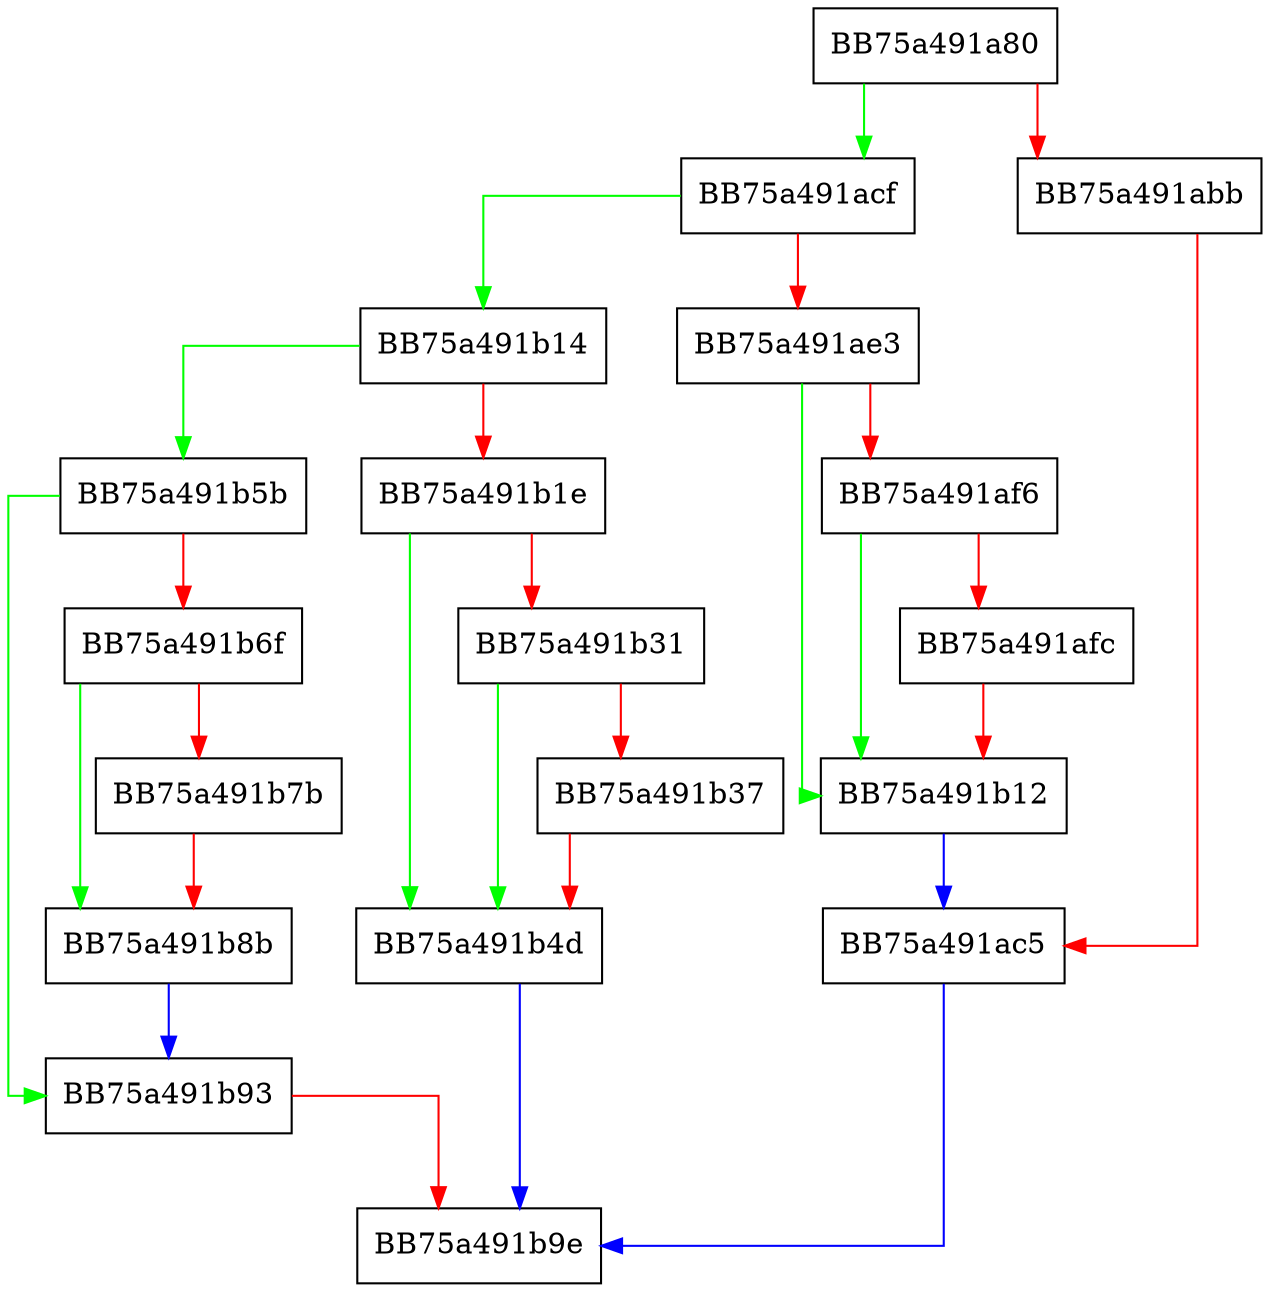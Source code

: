 digraph CollectSpynetReportImpl {
  node [shape="box"];
  graph [splines=ortho];
  BB75a491a80 -> BB75a491acf [color="green"];
  BB75a491a80 -> BB75a491abb [color="red"];
  BB75a491abb -> BB75a491ac5 [color="red"];
  BB75a491ac5 -> BB75a491b9e [color="blue"];
  BB75a491acf -> BB75a491b14 [color="green"];
  BB75a491acf -> BB75a491ae3 [color="red"];
  BB75a491ae3 -> BB75a491b12 [color="green"];
  BB75a491ae3 -> BB75a491af6 [color="red"];
  BB75a491af6 -> BB75a491b12 [color="green"];
  BB75a491af6 -> BB75a491afc [color="red"];
  BB75a491afc -> BB75a491b12 [color="red"];
  BB75a491b12 -> BB75a491ac5 [color="blue"];
  BB75a491b14 -> BB75a491b5b [color="green"];
  BB75a491b14 -> BB75a491b1e [color="red"];
  BB75a491b1e -> BB75a491b4d [color="green"];
  BB75a491b1e -> BB75a491b31 [color="red"];
  BB75a491b31 -> BB75a491b4d [color="green"];
  BB75a491b31 -> BB75a491b37 [color="red"];
  BB75a491b37 -> BB75a491b4d [color="red"];
  BB75a491b4d -> BB75a491b9e [color="blue"];
  BB75a491b5b -> BB75a491b93 [color="green"];
  BB75a491b5b -> BB75a491b6f [color="red"];
  BB75a491b6f -> BB75a491b8b [color="green"];
  BB75a491b6f -> BB75a491b7b [color="red"];
  BB75a491b7b -> BB75a491b8b [color="red"];
  BB75a491b8b -> BB75a491b93 [color="blue"];
  BB75a491b93 -> BB75a491b9e [color="red"];
}